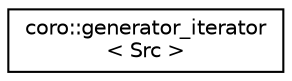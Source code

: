 digraph "Graphical Class Hierarchy"
{
 // LATEX_PDF_SIZE
  edge [fontname="Helvetica",fontsize="10",labelfontname="Helvetica",labelfontsize="10"];
  node [fontname="Helvetica",fontsize="10",shape=record];
  rankdir="LR";
  Node0 [label="coro::generator_iterator\l\< Src \>",height=0.2,width=0.4,color="black", fillcolor="white", style="filled",URL="$classcoro_1_1generator__iterator.html",tooltip="Iterator to access generators."];
}
